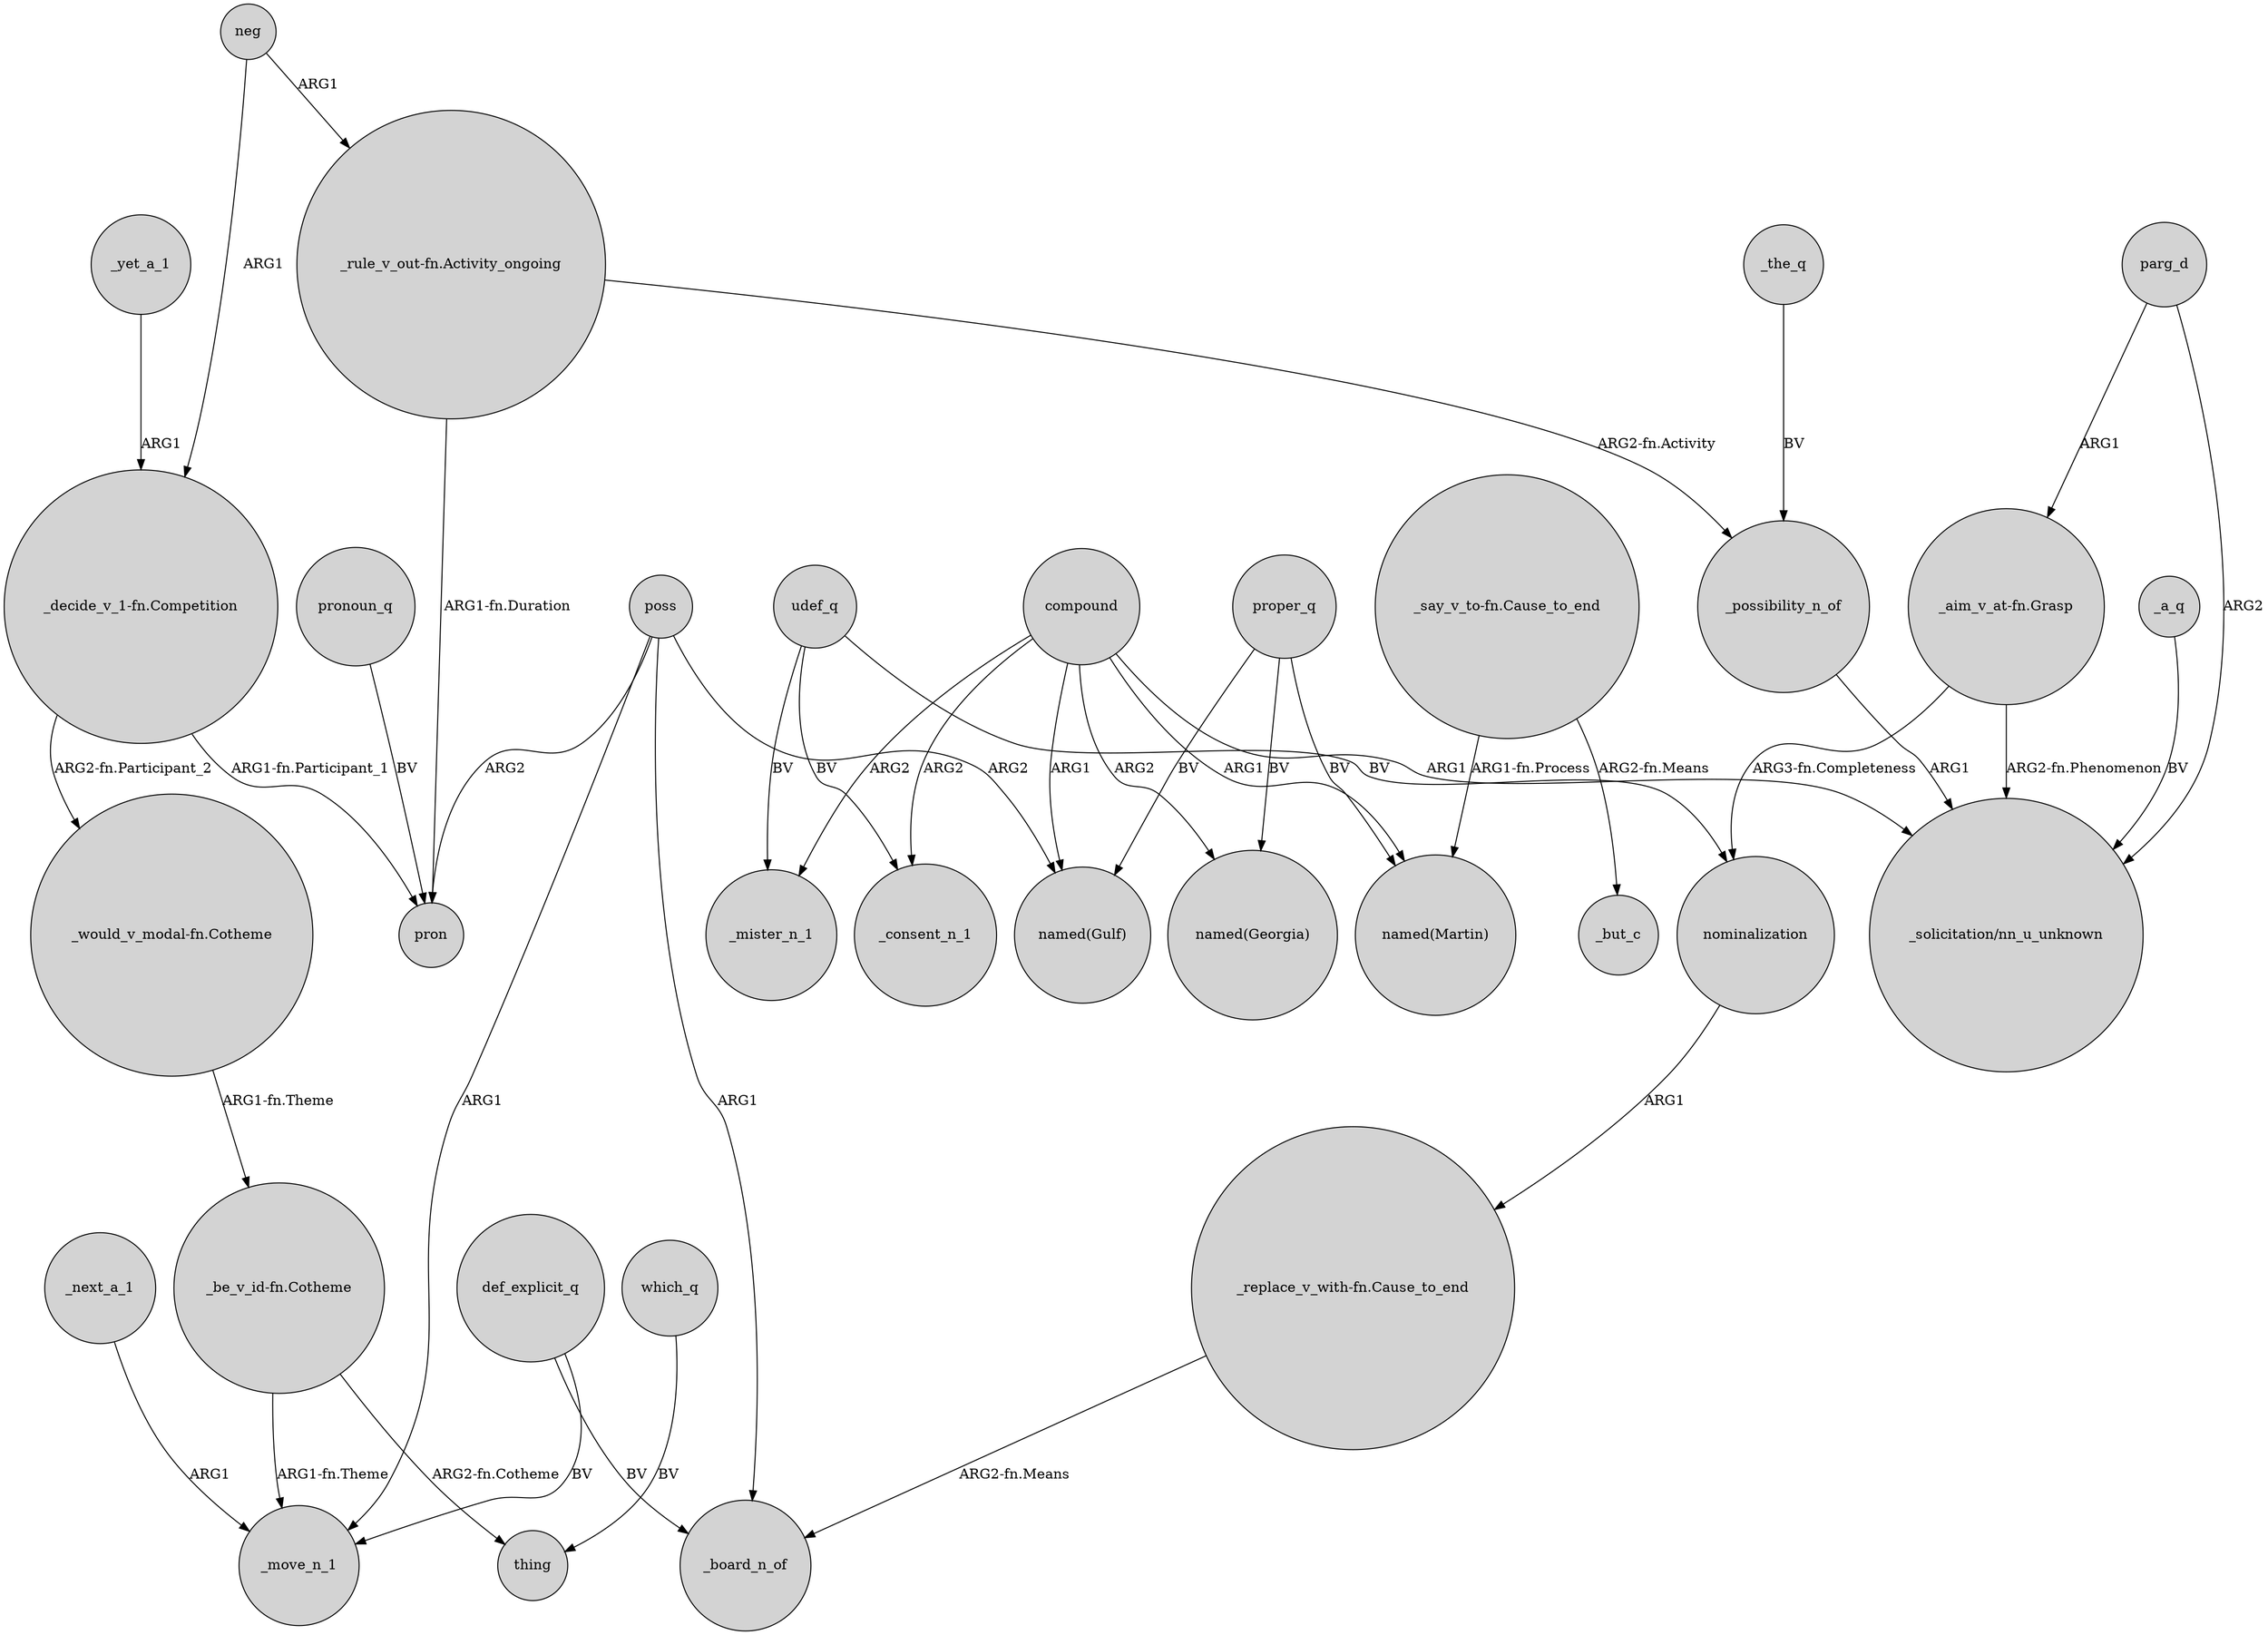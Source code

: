 digraph {
	node [shape=circle style=filled]
	"_rule_v_out-fn.Activity_ongoing" -> pron [label="ARG1-fn.Duration"]
	compound -> "named(Georgia)" [label=ARG2]
	def_explicit_q -> _move_n_1 [label=BV]
	_next_a_1 -> _move_n_1 [label=ARG1]
	parg_d -> "_solicitation/nn_u_unknown" [label=ARG2]
	poss -> "named(Gulf)" [label=ARG2]
	"_rule_v_out-fn.Activity_ongoing" -> _possibility_n_of [label="ARG2-fn.Activity"]
	proper_q -> "named(Martin)" [label=BV]
	_yet_a_1 -> "_decide_v_1-fn.Competition" [label=ARG1]
	poss -> _board_n_of [label=ARG1]
	udef_q -> _mister_n_1 [label=BV]
	compound -> "named(Martin)" [label=ARG1]
	"_decide_v_1-fn.Competition" -> pron [label="ARG1-fn.Participant_1"]
	"_aim_v_at-fn.Grasp" -> "_solicitation/nn_u_unknown" [label="ARG2-fn.Phenomenon"]
	poss -> _move_n_1 [label=ARG1]
	def_explicit_q -> _board_n_of [label=BV]
	poss -> pron [label=ARG2]
	"_would_v_modal-fn.Cotheme" -> "_be_v_id-fn.Cotheme" [label="ARG1-fn.Theme"]
	parg_d -> "_aim_v_at-fn.Grasp" [label=ARG1]
	proper_q -> "named(Gulf)" [label=BV]
	_a_q -> "_solicitation/nn_u_unknown" [label=BV]
	compound -> "_solicitation/nn_u_unknown" [label=ARG1]
	"_say_v_to-fn.Cause_to_end" -> "named(Martin)" [label="ARG1-fn.Process"]
	compound -> "named(Gulf)" [label=ARG1]
	udef_q -> nominalization [label=BV]
	"_be_v_id-fn.Cotheme" -> _move_n_1 [label="ARG1-fn.Theme"]
	compound -> _mister_n_1 [label=ARG2]
	neg -> "_decide_v_1-fn.Competition" [label=ARG1]
	pronoun_q -> pron [label=BV]
	udef_q -> _consent_n_1 [label=BV]
	neg -> "_rule_v_out-fn.Activity_ongoing" [label=ARG1]
	_the_q -> _possibility_n_of [label=BV]
	"_decide_v_1-fn.Competition" -> "_would_v_modal-fn.Cotheme" [label="ARG2-fn.Participant_2"]
	nominalization -> "_replace_v_with-fn.Cause_to_end" [label=ARG1]
	which_q -> thing [label=BV]
	"_say_v_to-fn.Cause_to_end" -> _but_c [label="ARG2-fn.Means"]
	"_aim_v_at-fn.Grasp" -> nominalization [label="ARG3-fn.Completeness"]
	compound -> _consent_n_1 [label=ARG2]
	proper_q -> "named(Georgia)" [label=BV]
	"_be_v_id-fn.Cotheme" -> thing [label="ARG2-fn.Cotheme"]
	"_replace_v_with-fn.Cause_to_end" -> _board_n_of [label="ARG2-fn.Means"]
	_possibility_n_of -> "_solicitation/nn_u_unknown" [label=ARG1]
}
